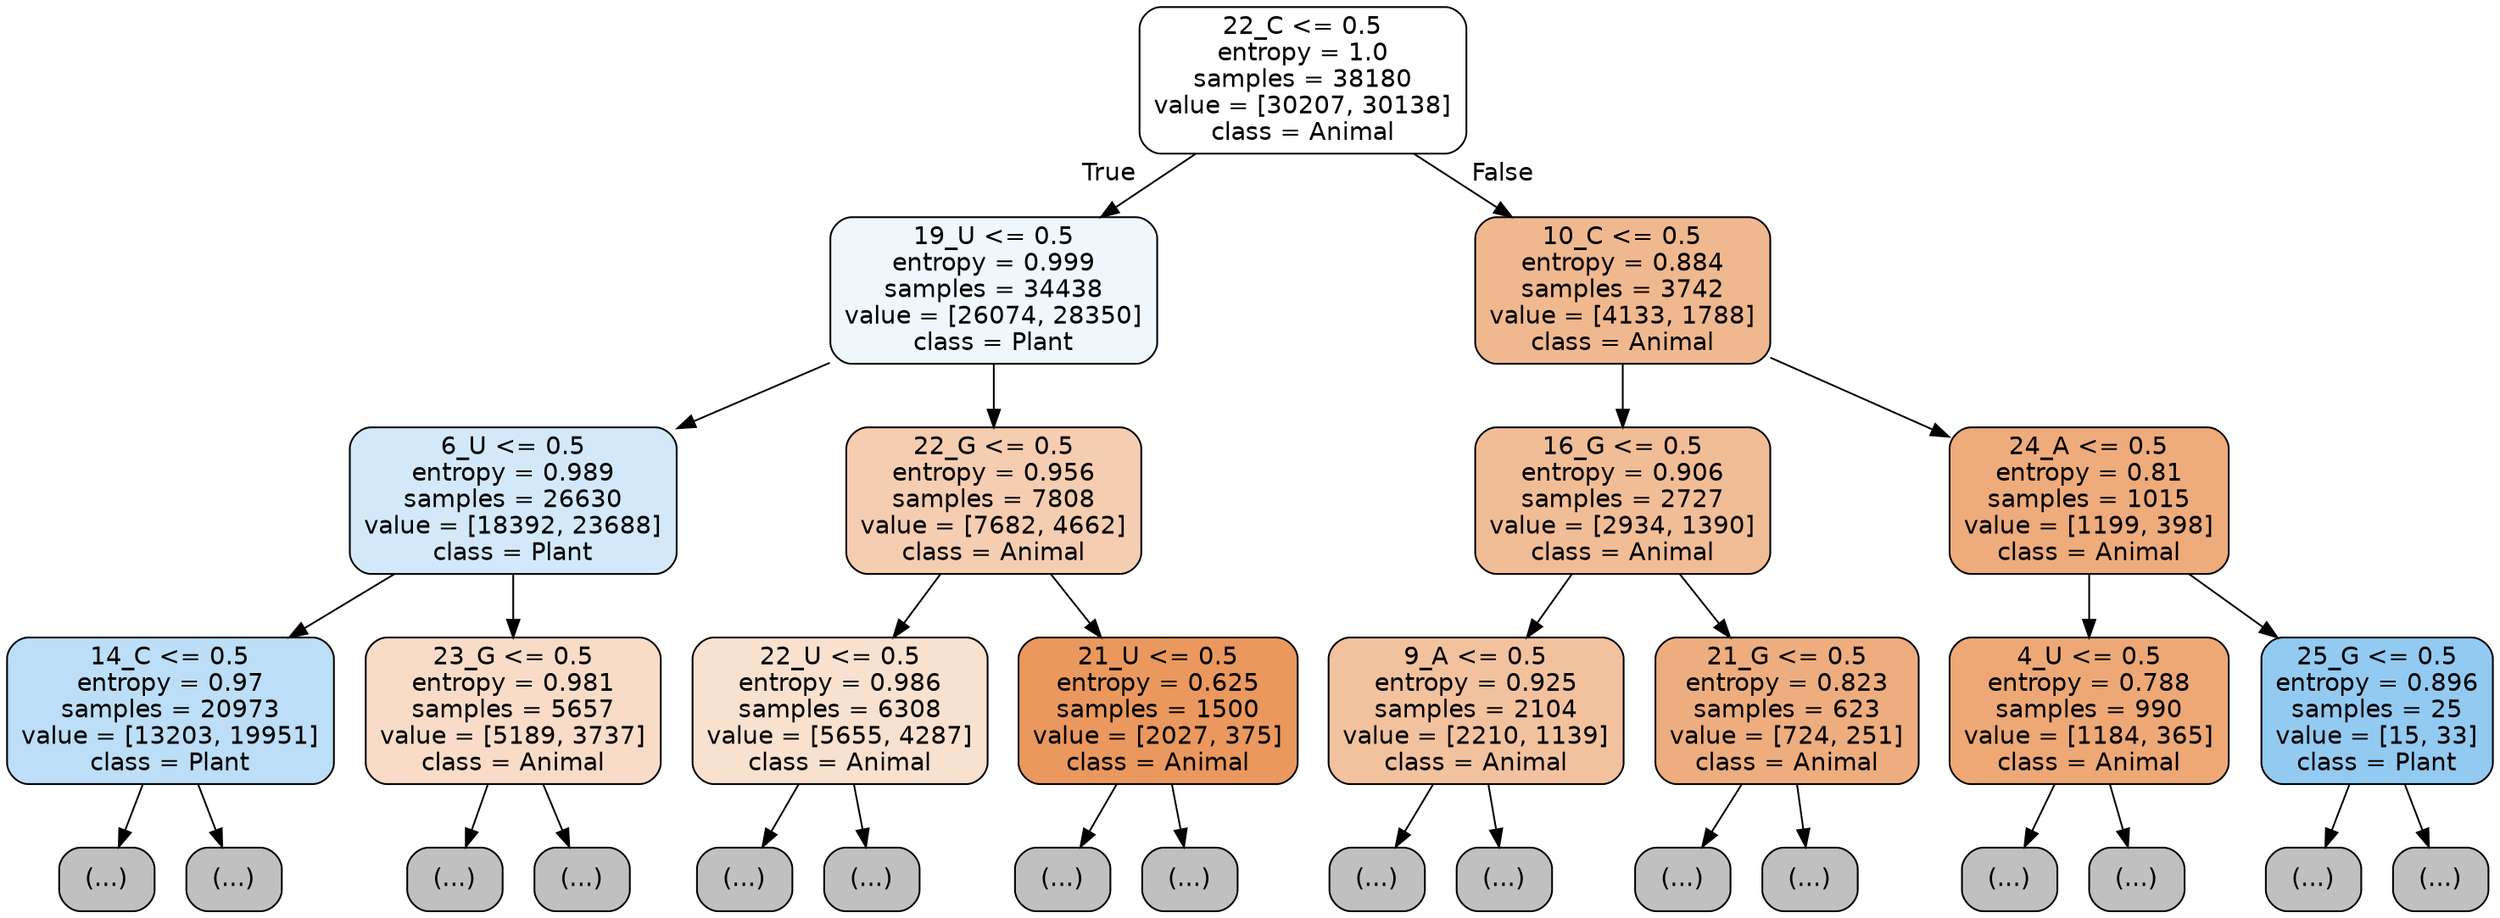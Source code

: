 digraph Tree {
node [shape=box, style="filled, rounded", color="black", fontname="helvetica"] ;
edge [fontname="helvetica"] ;
0 [label="22_C <= 0.5\nentropy = 1.0\nsamples = 38180\nvalue = [30207, 30138]\nclass = Animal", fillcolor="#ffffff"] ;
1 [label="19_U <= 0.5\nentropy = 0.999\nsamples = 34438\nvalue = [26074, 28350]\nclass = Plant", fillcolor="#eff7fd"] ;
0 -> 1 [labeldistance=2.5, labelangle=45, headlabel="True"] ;
2 [label="6_U <= 0.5\nentropy = 0.989\nsamples = 26630\nvalue = [18392, 23688]\nclass = Plant", fillcolor="#d3e9f9"] ;
1 -> 2 ;
3 [label="14_C <= 0.5\nentropy = 0.97\nsamples = 20973\nvalue = [13203, 19951]\nclass = Plant", fillcolor="#bcdef6"] ;
2 -> 3 ;
4 [label="(...)", fillcolor="#C0C0C0"] ;
3 -> 4 ;
6609 [label="(...)", fillcolor="#C0C0C0"] ;
3 -> 6609 ;
8384 [label="23_G <= 0.5\nentropy = 0.981\nsamples = 5657\nvalue = [5189, 3737]\nclass = Animal", fillcolor="#f8dcc8"] ;
2 -> 8384 ;
8385 [label="(...)", fillcolor="#C0C0C0"] ;
8384 -> 8385 ;
11190 [label="(...)", fillcolor="#C0C0C0"] ;
8384 -> 11190 ;
11289 [label="22_G <= 0.5\nentropy = 0.956\nsamples = 7808\nvalue = [7682, 4662]\nclass = Animal", fillcolor="#f5cdb1"] ;
1 -> 11289 ;
11290 [label="22_U <= 0.5\nentropy = 0.986\nsamples = 6308\nvalue = [5655, 4287]\nclass = Animal", fillcolor="#f9e1cf"] ;
11289 -> 11290 ;
11291 [label="(...)", fillcolor="#C0C0C0"] ;
11290 -> 11291 ;
14080 [label="(...)", fillcolor="#C0C0C0"] ;
11290 -> 14080 ;
14499 [label="21_U <= 0.5\nentropy = 0.625\nsamples = 1500\nvalue = [2027, 375]\nclass = Animal", fillcolor="#ea985e"] ;
11289 -> 14499 ;
14500 [label="(...)", fillcolor="#C0C0C0"] ;
14499 -> 14500 ;
14855 [label="(...)", fillcolor="#C0C0C0"] ;
14499 -> 14855 ;
14992 [label="10_C <= 0.5\nentropy = 0.884\nsamples = 3742\nvalue = [4133, 1788]\nclass = Animal", fillcolor="#f0b88f"] ;
0 -> 14992 [labeldistance=2.5, labelangle=-45, headlabel="False"] ;
14993 [label="16_G <= 0.5\nentropy = 0.906\nsamples = 2727\nvalue = [2934, 1390]\nclass = Animal", fillcolor="#f1bd97"] ;
14992 -> 14993 ;
14994 [label="9_A <= 0.5\nentropy = 0.925\nsamples = 2104\nvalue = [2210, 1139]\nclass = Animal", fillcolor="#f2c29f"] ;
14993 -> 14994 ;
14995 [label="(...)", fillcolor="#C0C0C0"] ;
14994 -> 14995 ;
15770 [label="(...)", fillcolor="#C0C0C0"] ;
14994 -> 15770 ;
16031 [label="21_G <= 0.5\nentropy = 0.823\nsamples = 623\nvalue = [724, 251]\nclass = Animal", fillcolor="#eead7e"] ;
14993 -> 16031 ;
16032 [label="(...)", fillcolor="#C0C0C0"] ;
16031 -> 16032 ;
16287 [label="(...)", fillcolor="#C0C0C0"] ;
16031 -> 16287 ;
16394 [label="24_A <= 0.5\nentropy = 0.81\nsamples = 1015\nvalue = [1199, 398]\nclass = Animal", fillcolor="#eeab7b"] ;
14992 -> 16394 ;
16395 [label="4_U <= 0.5\nentropy = 0.788\nsamples = 990\nvalue = [1184, 365]\nclass = Animal", fillcolor="#eda876"] ;
16394 -> 16395 ;
16396 [label="(...)", fillcolor="#C0C0C0"] ;
16395 -> 16396 ;
16761 [label="(...)", fillcolor="#C0C0C0"] ;
16395 -> 16761 ;
16860 [label="25_G <= 0.5\nentropy = 0.896\nsamples = 25\nvalue = [15, 33]\nclass = Plant", fillcolor="#93caf1"] ;
16394 -> 16860 ;
16861 [label="(...)", fillcolor="#C0C0C0"] ;
16860 -> 16861 ;
16878 [label="(...)", fillcolor="#C0C0C0"] ;
16860 -> 16878 ;
}